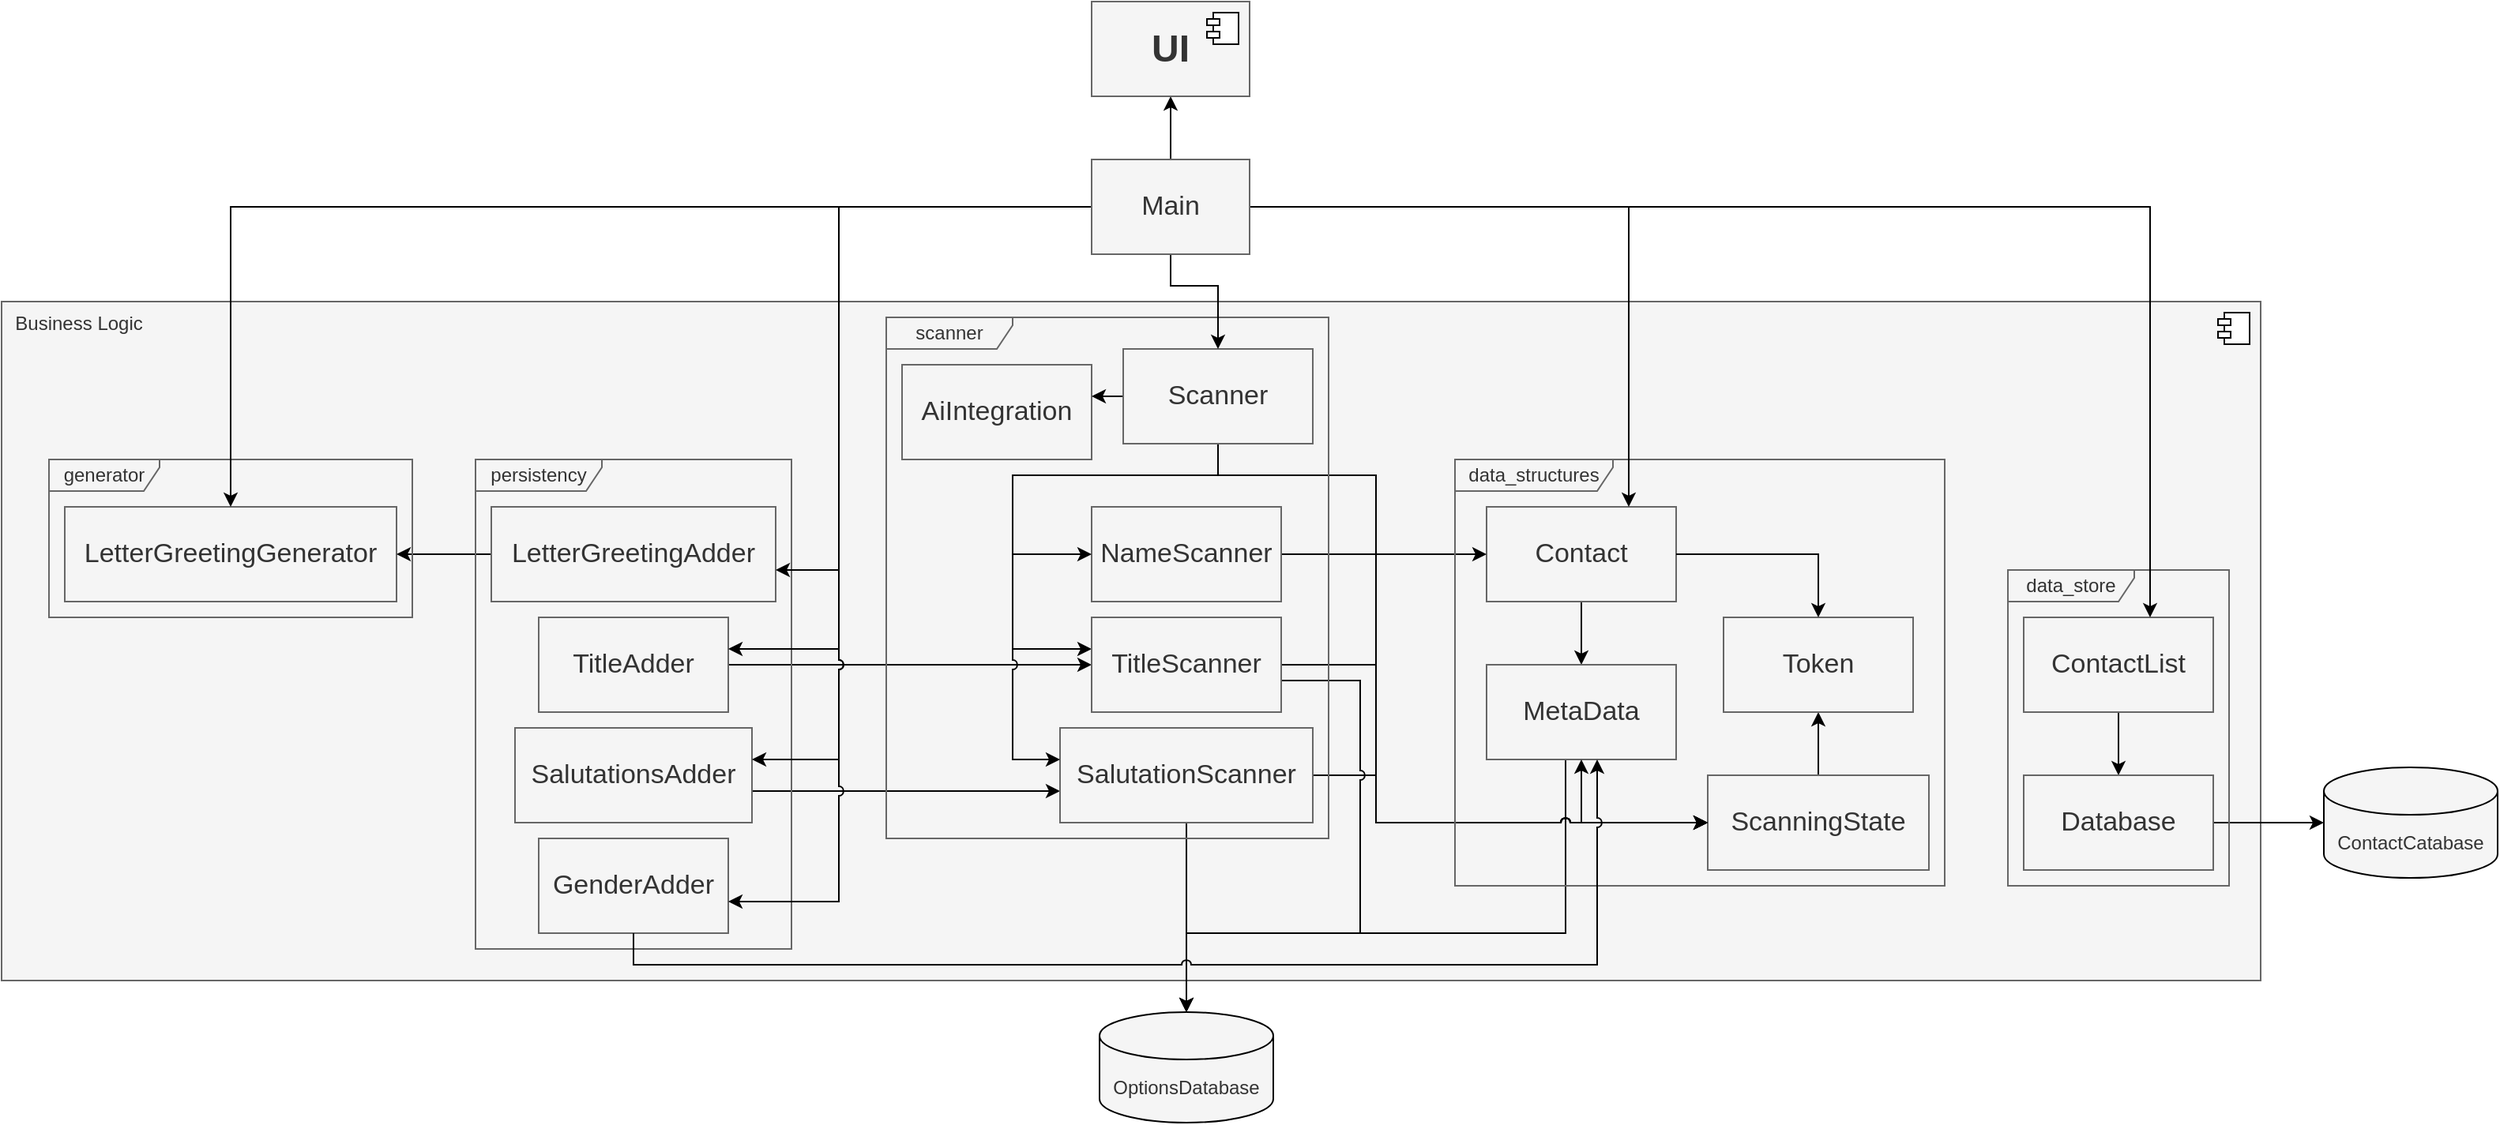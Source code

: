 <mxfile version="25.0.2">
  <diagram name="Seite-1" id="QK2HAfTXOCQhMa8kFVua">
    <mxGraphModel dx="475" dy="758" grid="1" gridSize="10" guides="1" tooltips="1" connect="1" arrows="1" fold="1" page="1" pageScale="1" pageWidth="827" pageHeight="1169" math="0" shadow="0">
      <root>
        <mxCell id="0" />
        <mxCell id="1" parent="0" />
        <mxCell id="OB-4bpoAMs0yZIJqVkp9-46" value="&lt;div style=&quot;&quot;&gt;&lt;span style=&quot;background-color: initial;&quot;&gt;&amp;nbsp; Business Logic&lt;/span&gt;&lt;/div&gt;" style="html=1;dropTarget=0;whiteSpace=wrap;align=left;verticalAlign=top;fillColor=#f5f5f5;fontColor=#333333;strokeColor=#666666;" parent="1" vertex="1">
          <mxGeometry x="1160" y="450" width="1430" height="430" as="geometry" />
        </mxCell>
        <mxCell id="OB-4bpoAMs0yZIJqVkp9-47" value="" style="shape=module;jettyWidth=8;jettyHeight=4;" parent="OB-4bpoAMs0yZIJqVkp9-46" vertex="1">
          <mxGeometry x="1" width="20" height="20" relative="1" as="geometry">
            <mxPoint x="-27" y="7" as="offset" />
          </mxGeometry>
        </mxCell>
        <mxCell id="OB-4bpoAMs0yZIJqVkp9-19" style="edgeStyle=orthogonalEdgeStyle;rounded=0;orthogonalLoop=1;jettySize=auto;html=1;fillColor=#f5f5f5;strokeColor=#000000;jumpStyle=arc;" parent="1" source="OB-4bpoAMs0yZIJqVkp9-3" target="OB-4bpoAMs0yZIJqVkp9-4" edge="1">
          <mxGeometry relative="1" as="geometry" />
        </mxCell>
        <mxCell id="OB-4bpoAMs0yZIJqVkp9-3" value="ContactList" style="rounded=0;whiteSpace=wrap;html=1;fontSize=17;fillColor=#f5f5f5;fontColor=#333333;strokeColor=#666666;" parent="1" vertex="1">
          <mxGeometry x="2440" y="650" width="120" height="60" as="geometry" />
        </mxCell>
        <mxCell id="OB-4bpoAMs0yZIJqVkp9-21" style="edgeStyle=orthogonalEdgeStyle;rounded=0;orthogonalLoop=1;jettySize=auto;html=1;strokeColor=#000000;jumpStyle=arc;" parent="1" source="OB-4bpoAMs0yZIJqVkp9-4" target="OB-4bpoAMs0yZIJqVkp9-20" edge="1">
          <mxGeometry relative="1" as="geometry">
            <Array as="points">
              <mxPoint x="2590" y="780" />
              <mxPoint x="2590" y="780" />
            </Array>
          </mxGeometry>
        </mxCell>
        <mxCell id="OB-4bpoAMs0yZIJqVkp9-4" value="Database" style="rounded=0;whiteSpace=wrap;html=1;fontSize=17;fillColor=#f5f5f5;fontColor=#333333;strokeColor=#666666;" parent="1" vertex="1">
          <mxGeometry x="2440" y="750" width="120" height="60" as="geometry" />
        </mxCell>
        <mxCell id="OB-4bpoAMs0yZIJqVkp9-24" style="edgeStyle=orthogonalEdgeStyle;rounded=0;orthogonalLoop=1;jettySize=auto;html=1;jumpStyle=arc;fillColor=#f5f5f5;strokeColor=#000000;" parent="1" source="OB-4bpoAMs0yZIJqVkp9-5" target="OB-4bpoAMs0yZIJqVkp9-6" edge="1">
          <mxGeometry relative="1" as="geometry" />
        </mxCell>
        <mxCell id="OB-4bpoAMs0yZIJqVkp9-5" value="Contact" style="rounded=0;whiteSpace=wrap;html=1;fontSize=17;fillColor=#f5f5f5;fontColor=#333333;strokeColor=#666666;" parent="1" vertex="1">
          <mxGeometry x="2100" y="580" width="120" height="60" as="geometry" />
        </mxCell>
        <mxCell id="qc44FEbHymRPq5CZaGEs-3" style="edgeStyle=orthogonalEdgeStyle;rounded=0;orthogonalLoop=1;jettySize=auto;html=1;strokeColor=#000000;jumpStyle=arc;" edge="1" parent="1" source="OB-4bpoAMs0yZIJqVkp9-6" target="qc44FEbHymRPq5CZaGEs-1">
          <mxGeometry relative="1" as="geometry">
            <Array as="points">
              <mxPoint x="2150" y="850" />
              <mxPoint x="1910" y="850" />
            </Array>
          </mxGeometry>
        </mxCell>
        <mxCell id="OB-4bpoAMs0yZIJqVkp9-6" value="MetaData" style="rounded=0;whiteSpace=wrap;html=1;fontSize=17;fillColor=#f5f5f5;fontColor=#333333;strokeColor=#666666;" parent="1" vertex="1">
          <mxGeometry x="2100" y="680" width="120" height="60" as="geometry" />
        </mxCell>
        <mxCell id="OB-4bpoAMs0yZIJqVkp9-26" style="edgeStyle=orthogonalEdgeStyle;rounded=0;orthogonalLoop=1;jettySize=auto;html=1;jumpStyle=arc;fillColor=#f5f5f5;strokeColor=#000000;" parent="1" source="OB-4bpoAMs0yZIJqVkp9-7" target="OB-4bpoAMs0yZIJqVkp9-6" edge="1">
          <mxGeometry relative="1" as="geometry" />
        </mxCell>
        <mxCell id="OB-4bpoAMs0yZIJqVkp9-27" style="edgeStyle=orthogonalEdgeStyle;rounded=0;orthogonalLoop=1;jettySize=auto;html=1;jumpStyle=arc;fillColor=#f5f5f5;strokeColor=#000000;" parent="1" source="OB-4bpoAMs0yZIJqVkp9-7" target="OB-4bpoAMs0yZIJqVkp9-8" edge="1">
          <mxGeometry relative="1" as="geometry" />
        </mxCell>
        <mxCell id="OB-4bpoAMs0yZIJqVkp9-7" value="ScanningState" style="rounded=0;whiteSpace=wrap;html=1;fontSize=17;fillColor=#f5f5f5;fontColor=#333333;strokeColor=#666666;" parent="1" vertex="1">
          <mxGeometry x="2240" y="750" width="140" height="60" as="geometry" />
        </mxCell>
        <mxCell id="OB-4bpoAMs0yZIJqVkp9-8" value="Token" style="rounded=0;whiteSpace=wrap;html=1;fontSize=17;fillColor=#f5f5f5;fontColor=#333333;strokeColor=#666666;" parent="1" vertex="1">
          <mxGeometry x="2250" y="650" width="120" height="60" as="geometry" />
        </mxCell>
        <mxCell id="OB-4bpoAMs0yZIJqVkp9-9" value="LetterGreetingGenerator" style="rounded=0;whiteSpace=wrap;html=1;fontSize=17;fillColor=#f5f5f5;fontColor=#333333;strokeColor=#666666;" parent="1" vertex="1">
          <mxGeometry x="1200" y="580" width="210" height="60" as="geometry" />
        </mxCell>
        <mxCell id="OB-4bpoAMs0yZIJqVkp9-10" value="GenderAdder" style="rounded=0;whiteSpace=wrap;html=1;fontSize=17;fillColor=#f5f5f5;fontColor=#333333;strokeColor=#666666;" parent="1" vertex="1">
          <mxGeometry x="1500" y="790" width="120" height="60" as="geometry" />
        </mxCell>
        <mxCell id="OB-4bpoAMs0yZIJqVkp9-38" style="edgeStyle=orthogonalEdgeStyle;rounded=0;orthogonalLoop=1;jettySize=auto;html=1;jumpStyle=arc;fillColor=#f5f5f5;strokeColor=#000000;" parent="1" source="OB-4bpoAMs0yZIJqVkp9-11" target="OB-4bpoAMs0yZIJqVkp9-9" edge="1">
          <mxGeometry relative="1" as="geometry" />
        </mxCell>
        <mxCell id="OB-4bpoAMs0yZIJqVkp9-11" value="LetterGreetingAdder" style="rounded=0;whiteSpace=wrap;html=1;fontSize=17;fillColor=#f5f5f5;fontColor=#333333;strokeColor=#666666;" parent="1" vertex="1">
          <mxGeometry x="1470" y="580" width="180" height="60" as="geometry" />
        </mxCell>
        <mxCell id="OB-4bpoAMs0yZIJqVkp9-40" style="edgeStyle=orthogonalEdgeStyle;rounded=0;orthogonalLoop=1;jettySize=auto;html=1;jumpStyle=arc;fillColor=#f5f5f5;strokeColor=#000000;" parent="1" source="OB-4bpoAMs0yZIJqVkp9-12" edge="1">
          <mxGeometry relative="1" as="geometry">
            <mxPoint x="1475" y="760.001" as="sourcePoint" />
            <mxPoint x="1830" y="760.001" as="targetPoint" />
            <Array as="points">
              <mxPoint x="1730" y="760" />
              <mxPoint x="1730" y="760" />
            </Array>
          </mxGeometry>
        </mxCell>
        <mxCell id="OB-4bpoAMs0yZIJqVkp9-12" value="SalutationsAdder" style="rounded=0;whiteSpace=wrap;html=1;fontSize=17;fillColor=#f5f5f5;fontColor=#333333;strokeColor=#666666;" parent="1" vertex="1">
          <mxGeometry x="1485" y="720" width="150" height="60" as="geometry" />
        </mxCell>
        <mxCell id="OB-4bpoAMs0yZIJqVkp9-39" style="edgeStyle=orthogonalEdgeStyle;rounded=0;orthogonalLoop=1;jettySize=auto;html=1;jumpStyle=arc;fillColor=#f5f5f5;strokeColor=#000000;" parent="1" source="OB-4bpoAMs0yZIJqVkp9-13" target="OB-4bpoAMs0yZIJqVkp9-18" edge="1">
          <mxGeometry relative="1" as="geometry">
            <Array as="points">
              <mxPoint x="1600" y="690" />
              <mxPoint x="1600" y="690" />
            </Array>
          </mxGeometry>
        </mxCell>
        <mxCell id="OB-4bpoAMs0yZIJqVkp9-13" value="TitleAdder" style="rounded=0;whiteSpace=wrap;html=1;fontSize=17;fillColor=#f5f5f5;fontColor=#333333;strokeColor=#666666;" parent="1" vertex="1">
          <mxGeometry x="1500" y="650" width="120" height="60" as="geometry" />
        </mxCell>
        <mxCell id="OB-4bpoAMs0yZIJqVkp9-14" value="AiIntegration" style="rounded=0;whiteSpace=wrap;html=1;fontSize=17;fillColor=#f5f5f5;fontColor=#333333;strokeColor=#666666;" parent="1" vertex="1">
          <mxGeometry x="1730" y="490" width="120" height="60" as="geometry" />
        </mxCell>
        <mxCell id="OB-4bpoAMs0yZIJqVkp9-31" style="edgeStyle=orthogonalEdgeStyle;rounded=0;orthogonalLoop=1;jettySize=auto;html=1;jumpStyle=arc;fillColor=#f5f5f5;strokeColor=#000000;" parent="1" source="OB-4bpoAMs0yZIJqVkp9-15" target="OB-4bpoAMs0yZIJqVkp9-7" edge="1">
          <mxGeometry relative="1" as="geometry">
            <Array as="points">
              <mxPoint x="2030" y="610" />
              <mxPoint x="2030" y="780" />
            </Array>
          </mxGeometry>
        </mxCell>
        <mxCell id="OB-4bpoAMs0yZIJqVkp9-15" value="NameScanner" style="rounded=0;whiteSpace=wrap;html=1;fontSize=17;fillColor=#f5f5f5;fontColor=#333333;strokeColor=#666666;" parent="1" vertex="1">
          <mxGeometry x="1850" y="580" width="120" height="60" as="geometry" />
        </mxCell>
        <mxCell id="OB-4bpoAMs0yZIJqVkp9-32" style="edgeStyle=orthogonalEdgeStyle;rounded=0;orthogonalLoop=1;jettySize=auto;html=1;jumpStyle=arc;fillColor=#f5f5f5;strokeColor=#000000;" parent="1" source="OB-4bpoAMs0yZIJqVkp9-16" target="OB-4bpoAMs0yZIJqVkp9-7" edge="1">
          <mxGeometry relative="1" as="geometry">
            <Array as="points">
              <mxPoint x="2030" y="750" />
              <mxPoint x="2030" y="780" />
            </Array>
          </mxGeometry>
        </mxCell>
        <mxCell id="qc44FEbHymRPq5CZaGEs-5" style="edgeStyle=orthogonalEdgeStyle;rounded=0;orthogonalLoop=1;jettySize=auto;html=1;strokeColor=#000000;jumpStyle=arc;" edge="1" parent="1" source="OB-4bpoAMs0yZIJqVkp9-16" target="qc44FEbHymRPq5CZaGEs-1">
          <mxGeometry relative="1" as="geometry">
            <Array as="points">
              <mxPoint x="1910" y="840" />
              <mxPoint x="1910" y="840" />
            </Array>
          </mxGeometry>
        </mxCell>
        <mxCell id="OB-4bpoAMs0yZIJqVkp9-16" value="SalutationScanner" style="rounded=0;whiteSpace=wrap;html=1;fontSize=17;fillColor=#f5f5f5;fontColor=#333333;strokeColor=#666666;" parent="1" vertex="1">
          <mxGeometry x="1830" y="720" width="160" height="60" as="geometry" />
        </mxCell>
        <mxCell id="OB-4bpoAMs0yZIJqVkp9-30" style="edgeStyle=orthogonalEdgeStyle;rounded=0;orthogonalLoop=1;jettySize=auto;html=1;jumpStyle=arc;fillColor=#f5f5f5;strokeColor=#000000;" parent="1" source="OB-4bpoAMs0yZIJqVkp9-17" target="OB-4bpoAMs0yZIJqVkp9-7" edge="1">
          <mxGeometry relative="1" as="geometry">
            <Array as="points">
              <mxPoint x="1930" y="560" />
              <mxPoint x="2030" y="560" />
              <mxPoint x="2030" y="780" />
            </Array>
          </mxGeometry>
        </mxCell>
        <mxCell id="OB-4bpoAMs0yZIJqVkp9-33" style="edgeStyle=orthogonalEdgeStyle;rounded=0;orthogonalLoop=1;jettySize=auto;html=1;jumpStyle=arc;fillColor=#f5f5f5;strokeColor=#000000;" parent="1" source="OB-4bpoAMs0yZIJqVkp9-17" target="OB-4bpoAMs0yZIJqVkp9-18" edge="1">
          <mxGeometry relative="1" as="geometry">
            <Array as="points">
              <mxPoint x="1930" y="560" />
              <mxPoint x="1800" y="560" />
              <mxPoint x="1800" y="670" />
            </Array>
          </mxGeometry>
        </mxCell>
        <mxCell id="OB-4bpoAMs0yZIJqVkp9-34" style="edgeStyle=orthogonalEdgeStyle;rounded=0;orthogonalLoop=1;jettySize=auto;html=1;jumpStyle=arc;fillColor=#f5f5f5;strokeColor=#000000;" parent="1" source="OB-4bpoAMs0yZIJqVkp9-17" target="OB-4bpoAMs0yZIJqVkp9-15" edge="1">
          <mxGeometry relative="1" as="geometry">
            <Array as="points">
              <mxPoint x="1930" y="560" />
              <mxPoint x="1800" y="560" />
              <mxPoint x="1800" y="610" />
            </Array>
          </mxGeometry>
        </mxCell>
        <mxCell id="OB-4bpoAMs0yZIJqVkp9-35" style="edgeStyle=orthogonalEdgeStyle;rounded=0;orthogonalLoop=1;jettySize=auto;html=1;jumpStyle=arc;fillColor=#f5f5f5;strokeColor=#000000;" parent="1" source="OB-4bpoAMs0yZIJqVkp9-17" target="OB-4bpoAMs0yZIJqVkp9-16" edge="1">
          <mxGeometry relative="1" as="geometry">
            <Array as="points">
              <mxPoint x="1930" y="560" />
              <mxPoint x="1800" y="560" />
              <mxPoint x="1800" y="740" />
            </Array>
          </mxGeometry>
        </mxCell>
        <mxCell id="OB-4bpoAMs0yZIJqVkp9-36" style="edgeStyle=orthogonalEdgeStyle;rounded=0;orthogonalLoop=1;jettySize=auto;html=1;jumpStyle=arc;fillColor=#f5f5f5;strokeColor=#000000;" parent="1" source="OB-4bpoAMs0yZIJqVkp9-17" target="OB-4bpoAMs0yZIJqVkp9-14" edge="1">
          <mxGeometry relative="1" as="geometry">
            <Array as="points">
              <mxPoint x="1800" y="510" />
              <mxPoint x="1800" y="510" />
            </Array>
          </mxGeometry>
        </mxCell>
        <mxCell id="OB-4bpoAMs0yZIJqVkp9-37" style="edgeStyle=orthogonalEdgeStyle;rounded=0;orthogonalLoop=1;jettySize=auto;html=1;jumpStyle=arc;fillColor=#f5f5f5;strokeColor=#000000;" parent="1" source="OB-4bpoAMs0yZIJqVkp9-17" target="OB-4bpoAMs0yZIJqVkp9-5" edge="1">
          <mxGeometry relative="1" as="geometry">
            <Array as="points">
              <mxPoint x="1930" y="560" />
              <mxPoint x="2030" y="560" />
              <mxPoint x="2030" y="610" />
            </Array>
          </mxGeometry>
        </mxCell>
        <mxCell id="OB-4bpoAMs0yZIJqVkp9-17" value="Scanner" style="rounded=0;whiteSpace=wrap;html=1;fontSize=17;fillColor=#f5f5f5;fontColor=#333333;strokeColor=#666666;" parent="1" vertex="1">
          <mxGeometry x="1870" y="480" width="120" height="60" as="geometry" />
        </mxCell>
        <mxCell id="OB-4bpoAMs0yZIJqVkp9-28" style="edgeStyle=orthogonalEdgeStyle;rounded=0;orthogonalLoop=1;jettySize=auto;html=1;jumpStyle=arc;fillColor=#f5f5f5;strokeColor=#000000;" parent="1" target="OB-4bpoAMs0yZIJqVkp9-7" edge="1">
          <mxGeometry relative="1" as="geometry">
            <mxPoint x="1970" y="680.001" as="sourcePoint" />
            <mxPoint x="1570.059" y="810.06" as="targetPoint" />
            <Array as="points">
              <mxPoint x="2030" y="680" />
              <mxPoint x="2030" y="780" />
            </Array>
          </mxGeometry>
        </mxCell>
        <mxCell id="qc44FEbHymRPq5CZaGEs-4" style="edgeStyle=orthogonalEdgeStyle;rounded=0;orthogonalLoop=1;jettySize=auto;html=1;strokeColor=#000000;jumpStyle=arc;" edge="1" parent="1" source="OB-4bpoAMs0yZIJqVkp9-18" target="qc44FEbHymRPq5CZaGEs-1">
          <mxGeometry relative="1" as="geometry">
            <Array as="points">
              <mxPoint x="2020" y="690" />
              <mxPoint x="2020" y="850" />
              <mxPoint x="1910" y="850" />
            </Array>
          </mxGeometry>
        </mxCell>
        <mxCell id="OB-4bpoAMs0yZIJqVkp9-18" value="TitleScanner" style="rounded=0;whiteSpace=wrap;html=1;fontSize=17;fillColor=#f5f5f5;fontColor=#333333;strokeColor=#666666;" parent="1" vertex="1">
          <mxGeometry x="1850" y="650" width="120" height="60" as="geometry" />
        </mxCell>
        <mxCell id="OB-4bpoAMs0yZIJqVkp9-20" value="ContactCatabase" style="shape=cylinder3;whiteSpace=wrap;html=1;boundedLbl=1;backgroundOutline=1;size=15;fillColor=#f5f5f5;fontColor=#333333;strokeColor=#000000;" parent="1" vertex="1">
          <mxGeometry x="2630" y="745" width="110" height="70" as="geometry" />
        </mxCell>
        <mxCell id="OB-4bpoAMs0yZIJqVkp9-23" style="edgeStyle=orthogonalEdgeStyle;rounded=0;orthogonalLoop=1;jettySize=auto;html=1;jumpStyle=arc;fillColor=#f5f5f5;strokeColor=#000000;" parent="1" source="OB-4bpoAMs0yZIJqVkp9-5" target="OB-4bpoAMs0yZIJqVkp9-8" edge="1">
          <mxGeometry relative="1" as="geometry" />
        </mxCell>
        <mxCell id="OB-4bpoAMs0yZIJqVkp9-48" value="generator" style="shape=umlFrame;whiteSpace=wrap;html=1;pointerEvents=0;fillColor=#f5f5f5;fontColor=#333333;strokeColor=#666666;width=70;height=20;" parent="1" vertex="1">
          <mxGeometry x="1190" y="550" width="230" height="100" as="geometry" />
        </mxCell>
        <mxCell id="OB-4bpoAMs0yZIJqVkp9-49" value="persistency" style="shape=umlFrame;whiteSpace=wrap;html=1;pointerEvents=0;fillColor=#f5f5f5;fontColor=#333333;strokeColor=#666666;width=80;height=20;" parent="1" vertex="1">
          <mxGeometry x="1460" y="550" width="200" height="310" as="geometry" />
        </mxCell>
        <mxCell id="OB-4bpoAMs0yZIJqVkp9-50" value="scanner" style="shape=umlFrame;whiteSpace=wrap;html=1;pointerEvents=0;fillColor=#f5f5f5;fontColor=#333333;strokeColor=#666666;width=80;height=20;" parent="1" vertex="1">
          <mxGeometry x="1720" y="460" width="280" height="330" as="geometry" />
        </mxCell>
        <mxCell id="OB-4bpoAMs0yZIJqVkp9-51" value="data_structures" style="shape=umlFrame;whiteSpace=wrap;html=1;pointerEvents=0;fillColor=#f5f5f5;fontColor=#333333;strokeColor=#666666;width=100;height=20;" parent="1" vertex="1">
          <mxGeometry x="2080" y="550" width="310" height="270" as="geometry" />
        </mxCell>
        <mxCell id="OB-4bpoAMs0yZIJqVkp9-52" value="data_store" style="shape=umlFrame;whiteSpace=wrap;html=1;pointerEvents=0;fillColor=#f5f5f5;fontColor=#333333;strokeColor=#666666;width=80;height=20;" parent="1" vertex="1">
          <mxGeometry x="2430" y="620" width="140" height="200" as="geometry" />
        </mxCell>
        <mxCell id="OB-4bpoAMs0yZIJqVkp9-56" style="edgeStyle=orthogonalEdgeStyle;rounded=0;orthogonalLoop=1;jettySize=auto;html=1;strokeColor=#000000;jumpStyle=arc;" parent="1" source="OB-4bpoAMs0yZIJqVkp9-55" target="OB-4bpoAMs0yZIJqVkp9-9" edge="1">
          <mxGeometry relative="1" as="geometry" />
        </mxCell>
        <mxCell id="OB-4bpoAMs0yZIJqVkp9-57" style="edgeStyle=orthogonalEdgeStyle;rounded=0;orthogonalLoop=1;jettySize=auto;html=1;strokeColor=#000000;jumpStyle=arc;" parent="1" source="OB-4bpoAMs0yZIJqVkp9-55" target="OB-4bpoAMs0yZIJqVkp9-11" edge="1">
          <mxGeometry relative="1" as="geometry">
            <Array as="points">
              <mxPoint x="1690" y="390" />
              <mxPoint x="1690" y="620" />
            </Array>
          </mxGeometry>
        </mxCell>
        <mxCell id="OB-4bpoAMs0yZIJqVkp9-58" style="edgeStyle=orthogonalEdgeStyle;rounded=0;orthogonalLoop=1;jettySize=auto;html=1;strokeColor=#000000;jumpStyle=arc;" parent="1" source="OB-4bpoAMs0yZIJqVkp9-55" target="OB-4bpoAMs0yZIJqVkp9-13" edge="1">
          <mxGeometry relative="1" as="geometry">
            <Array as="points">
              <mxPoint x="1690" y="390" />
              <mxPoint x="1690" y="670" />
            </Array>
          </mxGeometry>
        </mxCell>
        <mxCell id="OB-4bpoAMs0yZIJqVkp9-59" style="edgeStyle=orthogonalEdgeStyle;rounded=0;orthogonalLoop=1;jettySize=auto;html=1;strokeColor=#000000;jumpStyle=arc;" parent="1" source="OB-4bpoAMs0yZIJqVkp9-55" target="OB-4bpoAMs0yZIJqVkp9-12" edge="1">
          <mxGeometry relative="1" as="geometry">
            <Array as="points">
              <mxPoint x="1690" y="390" />
              <mxPoint x="1690" y="740" />
            </Array>
          </mxGeometry>
        </mxCell>
        <mxCell id="OB-4bpoAMs0yZIJqVkp9-60" style="edgeStyle=orthogonalEdgeStyle;rounded=0;orthogonalLoop=1;jettySize=auto;html=1;strokeColor=#000000;jumpStyle=arc;" parent="1" source="OB-4bpoAMs0yZIJqVkp9-55" target="OB-4bpoAMs0yZIJqVkp9-10" edge="1">
          <mxGeometry relative="1" as="geometry">
            <Array as="points">
              <mxPoint x="1690" y="390" />
              <mxPoint x="1690" y="830" />
            </Array>
          </mxGeometry>
        </mxCell>
        <mxCell id="OB-4bpoAMs0yZIJqVkp9-61" style="edgeStyle=orthogonalEdgeStyle;rounded=0;orthogonalLoop=1;jettySize=auto;html=1;strokeColor=#000000;jumpStyle=arc;" parent="1" source="OB-4bpoAMs0yZIJqVkp9-55" target="OB-4bpoAMs0yZIJqVkp9-17" edge="1">
          <mxGeometry relative="1" as="geometry">
            <Array as="points">
              <mxPoint x="1900" y="440" />
              <mxPoint x="1930" y="440" />
            </Array>
          </mxGeometry>
        </mxCell>
        <mxCell id="OB-4bpoAMs0yZIJqVkp9-62" style="edgeStyle=orthogonalEdgeStyle;rounded=0;orthogonalLoop=1;jettySize=auto;html=1;strokeColor=#000000;jumpStyle=arc;" parent="1" source="OB-4bpoAMs0yZIJqVkp9-55" target="OB-4bpoAMs0yZIJqVkp9-5" edge="1">
          <mxGeometry relative="1" as="geometry">
            <Array as="points">
              <mxPoint x="2190" y="390" />
            </Array>
          </mxGeometry>
        </mxCell>
        <mxCell id="OB-4bpoAMs0yZIJqVkp9-63" style="edgeStyle=orthogonalEdgeStyle;rounded=0;orthogonalLoop=1;jettySize=auto;html=1;strokeColor=#000000;jumpStyle=arc;" parent="1" source="OB-4bpoAMs0yZIJqVkp9-55" target="OB-4bpoAMs0yZIJqVkp9-3" edge="1">
          <mxGeometry relative="1" as="geometry">
            <Array as="points">
              <mxPoint x="2520" y="390" />
            </Array>
          </mxGeometry>
        </mxCell>
        <mxCell id="OB-4bpoAMs0yZIJqVkp9-66" style="edgeStyle=orthogonalEdgeStyle;rounded=0;orthogonalLoop=1;jettySize=auto;html=1;labelBackgroundColor=none;fontColor=none;noLabel=1;strokeColor=#000000;jumpStyle=arc;" parent="1" source="OB-4bpoAMs0yZIJqVkp9-55" target="OB-4bpoAMs0yZIJqVkp9-64" edge="1">
          <mxGeometry relative="1" as="geometry" />
        </mxCell>
        <mxCell id="OB-4bpoAMs0yZIJqVkp9-55" value="Main" style="rounded=0;whiteSpace=wrap;html=1;fontSize=17;fillColor=#f5f5f5;fontColor=#333333;strokeColor=#666666;" parent="1" vertex="1">
          <mxGeometry x="1850" y="360" width="100" height="60" as="geometry" />
        </mxCell>
        <mxCell id="OB-4bpoAMs0yZIJqVkp9-64" value="&lt;div&gt;UI&lt;/div&gt;" style="html=1;dropTarget=0;whiteSpace=wrap;align=center;verticalAlign=middle;fillColor=#f5f5f5;fontColor=#333333;strokeColor=#666666;fontSize=24;fontStyle=1" parent="1" vertex="1">
          <mxGeometry x="1850" y="260" width="100" height="60" as="geometry" />
        </mxCell>
        <mxCell id="OB-4bpoAMs0yZIJqVkp9-65" value="" style="shape=module;jettyWidth=8;jettyHeight=4;" parent="OB-4bpoAMs0yZIJqVkp9-64" vertex="1">
          <mxGeometry x="1" width="20" height="20" relative="1" as="geometry">
            <mxPoint x="-27" y="7" as="offset" />
          </mxGeometry>
        </mxCell>
        <mxCell id="qc44FEbHymRPq5CZaGEs-1" value="OptionsDatabase" style="shape=cylinder3;whiteSpace=wrap;html=1;boundedLbl=1;backgroundOutline=1;size=15;fillColor=#f5f5f5;fontColor=#333333;strokeColor=#000000;" vertex="1" parent="1">
          <mxGeometry x="1855" y="900" width="110" height="70" as="geometry" />
        </mxCell>
        <mxCell id="OB-4bpoAMs0yZIJqVkp9-41" style="edgeStyle=orthogonalEdgeStyle;rounded=0;orthogonalLoop=1;jettySize=auto;html=1;fillColor=#f5f5f5;strokeColor=#000000;jumpStyle=arc;" parent="1" source="OB-4bpoAMs0yZIJqVkp9-10" target="OB-4bpoAMs0yZIJqVkp9-6" edge="1">
          <mxGeometry relative="1" as="geometry">
            <Array as="points">
              <mxPoint x="1560" y="870" />
              <mxPoint x="2170" y="870" />
            </Array>
          </mxGeometry>
        </mxCell>
      </root>
    </mxGraphModel>
  </diagram>
</mxfile>
